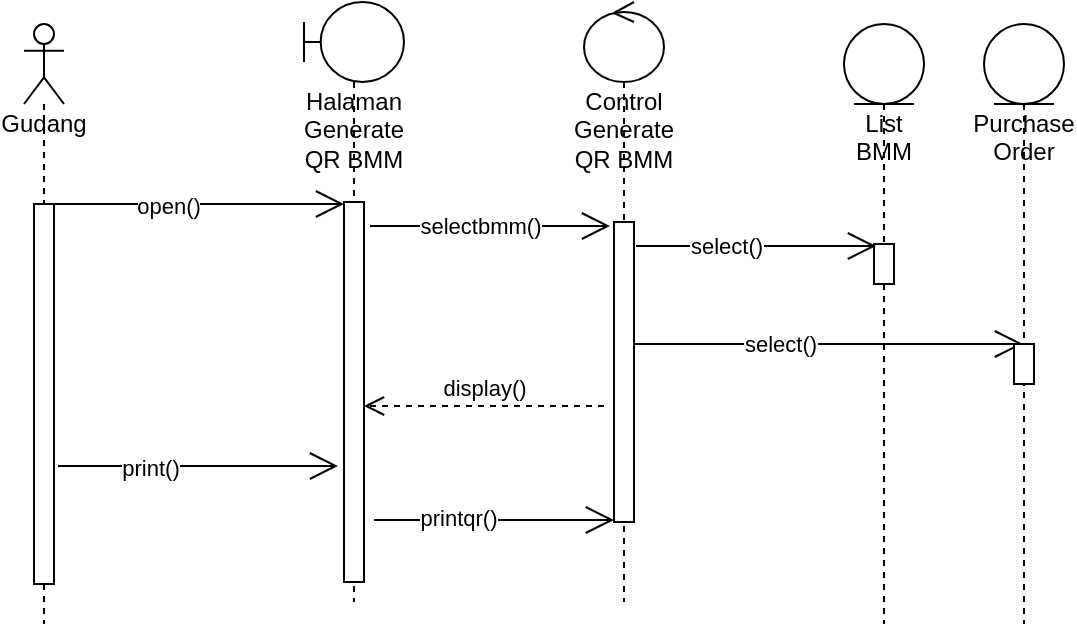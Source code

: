 <mxfile version="20.5.3" type="device"><diagram id="kgpKYQtTHZ0yAKxKKP6v" name="Page-1"><mxGraphModel dx="868" dy="425" grid="1" gridSize="10" guides="1" tooltips="1" connect="1" arrows="1" fold="1" page="1" pageScale="1" pageWidth="850" pageHeight="1100" math="0" shadow="0"><root><mxCell id="0"/><mxCell id="1" parent="0"/><mxCell id="9OE_82X2UbizwWMnrKPJ-1" value="Gudang" style="shape=umlLifeline;participant=umlActor;perimeter=lifelinePerimeter;whiteSpace=wrap;html=1;container=1;collapsible=0;recursiveResize=0;verticalAlign=top;spacingTop=36;outlineConnect=0;" parent="1" vertex="1"><mxGeometry x="140" y="210" width="20" height="300" as="geometry"/></mxCell><mxCell id="9OE_82X2UbizwWMnrKPJ-5" value="" style="html=1;points=[];perimeter=orthogonalPerimeter;" parent="9OE_82X2UbizwWMnrKPJ-1" vertex="1"><mxGeometry x="5" y="90" width="10" height="190" as="geometry"/></mxCell><mxCell id="9OE_82X2UbizwWMnrKPJ-2" value="Halaman Generate QR BMM" style="shape=umlLifeline;participant=umlBoundary;perimeter=lifelinePerimeter;whiteSpace=wrap;html=1;container=1;collapsible=0;recursiveResize=0;verticalAlign=top;spacingTop=36;outlineConnect=0;" parent="1" vertex="1"><mxGeometry x="280" y="199" width="50" height="300" as="geometry"/></mxCell><mxCell id="9OE_82X2UbizwWMnrKPJ-6" value="" style="html=1;points=[];perimeter=orthogonalPerimeter;" parent="9OE_82X2UbizwWMnrKPJ-2" vertex="1"><mxGeometry x="20" y="100" width="10" height="190" as="geometry"/></mxCell><mxCell id="9OE_82X2UbizwWMnrKPJ-53" value="" style="endArrow=open;endFill=1;endSize=12;html=1;rounded=0;" parent="9OE_82X2UbizwWMnrKPJ-2" edge="1"><mxGeometry width="160" relative="1" as="geometry"><mxPoint x="-123" y="232" as="sourcePoint"/><mxPoint x="17" y="232" as="targetPoint"/></mxGeometry></mxCell><mxCell id="9OE_82X2UbizwWMnrKPJ-54" value="print()" style="edgeLabel;html=1;align=center;verticalAlign=middle;resizable=0;points=[];" parent="9OE_82X2UbizwWMnrKPJ-53" vertex="1" connectable="0"><mxGeometry x="-0.343" y="-1" relative="1" as="geometry"><mxPoint as="offset"/></mxGeometry></mxCell><mxCell id="9OE_82X2UbizwWMnrKPJ-3" value="Control Generate QR BMM" style="shape=umlLifeline;participant=umlControl;perimeter=lifelinePerimeter;whiteSpace=wrap;html=1;container=1;collapsible=0;recursiveResize=0;verticalAlign=top;spacingTop=36;outlineConnect=0;" parent="1" vertex="1"><mxGeometry x="420" y="199" width="40" height="300" as="geometry"/></mxCell><mxCell id="9OE_82X2UbizwWMnrKPJ-9" value="" style="html=1;points=[];perimeter=orthogonalPerimeter;" parent="9OE_82X2UbizwWMnrKPJ-3" vertex="1"><mxGeometry x="15" y="110" width="10" height="150" as="geometry"/></mxCell><mxCell id="9OE_82X2UbizwWMnrKPJ-4" value="List BMM" style="shape=umlLifeline;participant=umlEntity;perimeter=lifelinePerimeter;whiteSpace=wrap;html=1;container=1;collapsible=0;recursiveResize=0;verticalAlign=top;spacingTop=36;outlineConnect=0;" parent="1" vertex="1"><mxGeometry x="550" y="210" width="40" height="300" as="geometry"/></mxCell><mxCell id="9OE_82X2UbizwWMnrKPJ-44" value="" style="html=1;points=[];perimeter=orthogonalPerimeter;" parent="9OE_82X2UbizwWMnrKPJ-4" vertex="1"><mxGeometry x="15" y="110" width="10" height="20" as="geometry"/></mxCell><mxCell id="fr4te9lVohy-jOq1yz7P-5" value="" style="endArrow=open;endFill=1;endSize=12;html=1;rounded=0;" edge="1" parent="9OE_82X2UbizwWMnrKPJ-4" target="fr4te9lVohy-jOq1yz7P-2"><mxGeometry width="160" relative="1" as="geometry"><mxPoint x="-105" y="160" as="sourcePoint"/><mxPoint x="60" y="160" as="targetPoint"/><Array as="points"/></mxGeometry></mxCell><mxCell id="fr4te9lVohy-jOq1yz7P-6" value="select()" style="edgeLabel;html=1;align=center;verticalAlign=middle;resizable=0;points=[];" vertex="1" connectable="0" parent="fr4te9lVohy-jOq1yz7P-5"><mxGeometry x="-0.25" y="1" relative="1" as="geometry"><mxPoint y="1" as="offset"/></mxGeometry></mxCell><mxCell id="9OE_82X2UbizwWMnrKPJ-7" value="" style="endArrow=open;endFill=1;endSize=12;html=1;rounded=0;" parent="1" edge="1"><mxGeometry width="160" relative="1" as="geometry"><mxPoint x="150" y="300" as="sourcePoint"/><mxPoint x="300" y="300" as="targetPoint"/></mxGeometry></mxCell><mxCell id="9OE_82X2UbizwWMnrKPJ-8" value="open()" style="edgeLabel;html=1;align=center;verticalAlign=middle;resizable=0;points=[];" parent="9OE_82X2UbizwWMnrKPJ-7" vertex="1" connectable="0"><mxGeometry x="-0.173" y="-1" relative="1" as="geometry"><mxPoint as="offset"/></mxGeometry></mxCell><mxCell id="9OE_82X2UbizwWMnrKPJ-42" value="" style="endArrow=open;endFill=1;endSize=12;html=1;rounded=0;" parent="1" edge="1"><mxGeometry width="160" relative="1" as="geometry"><mxPoint x="313" y="311" as="sourcePoint"/><mxPoint x="433" y="311" as="targetPoint"/><Array as="points"><mxPoint x="350" y="311"/><mxPoint x="393" y="311"/></Array></mxGeometry></mxCell><mxCell id="9OE_82X2UbizwWMnrKPJ-43" value="selectbmm()" style="edgeLabel;html=1;align=center;verticalAlign=middle;resizable=0;points=[];" parent="9OE_82X2UbizwWMnrKPJ-42" vertex="1" connectable="0"><mxGeometry x="-0.343" y="1" relative="1" as="geometry"><mxPoint x="15" y="1" as="offset"/></mxGeometry></mxCell><mxCell id="9OE_82X2UbizwWMnrKPJ-45" value="" style="endArrow=open;endFill=1;endSize=12;html=1;rounded=0;" parent="1" edge="1"><mxGeometry width="160" relative="1" as="geometry"><mxPoint x="446" y="321" as="sourcePoint"/><mxPoint x="566" y="321" as="targetPoint"/><Array as="points"/></mxGeometry></mxCell><mxCell id="9OE_82X2UbizwWMnrKPJ-46" value="select()" style="edgeLabel;html=1;align=center;verticalAlign=middle;resizable=0;points=[];" parent="9OE_82X2UbizwWMnrKPJ-45" vertex="1" connectable="0"><mxGeometry x="-0.25" y="1" relative="1" as="geometry"><mxPoint y="1" as="offset"/></mxGeometry></mxCell><mxCell id="9OE_82X2UbizwWMnrKPJ-47" value="display()" style="html=1;verticalAlign=bottom;endArrow=open;dashed=1;endSize=8;rounded=0;" parent="1" edge="1"><mxGeometry relative="1" as="geometry"><mxPoint x="430" y="401" as="sourcePoint"/><mxPoint x="310" y="401" as="targetPoint"/></mxGeometry></mxCell><mxCell id="fr4te9lVohy-jOq1yz7P-2" value="Purchase Order" style="shape=umlLifeline;participant=umlEntity;perimeter=lifelinePerimeter;whiteSpace=wrap;html=1;container=1;collapsible=0;recursiveResize=0;verticalAlign=top;spacingTop=36;outlineConnect=0;" vertex="1" parent="1"><mxGeometry x="620" y="210" width="40" height="300" as="geometry"/></mxCell><mxCell id="fr4te9lVohy-jOq1yz7P-3" value="" style="html=1;points=[];perimeter=orthogonalPerimeter;" vertex="1" parent="fr4te9lVohy-jOq1yz7P-2"><mxGeometry x="15" y="160" width="10" height="20" as="geometry"/></mxCell><mxCell id="9OE_82X2UbizwWMnrKPJ-56" value="" style="endArrow=open;endFill=1;endSize=12;html=1;rounded=0;" parent="1" edge="1"><mxGeometry width="160" relative="1" as="geometry"><mxPoint x="315" y="458" as="sourcePoint"/><mxPoint x="435" y="458" as="targetPoint"/></mxGeometry></mxCell><mxCell id="9OE_82X2UbizwWMnrKPJ-57" value="printqr()" style="edgeLabel;html=1;align=center;verticalAlign=middle;resizable=0;points=[];" parent="9OE_82X2UbizwWMnrKPJ-56" vertex="1" connectable="0"><mxGeometry x="-0.3" y="1" relative="1" as="geometry"><mxPoint as="offset"/></mxGeometry></mxCell></root></mxGraphModel></diagram></mxfile>
